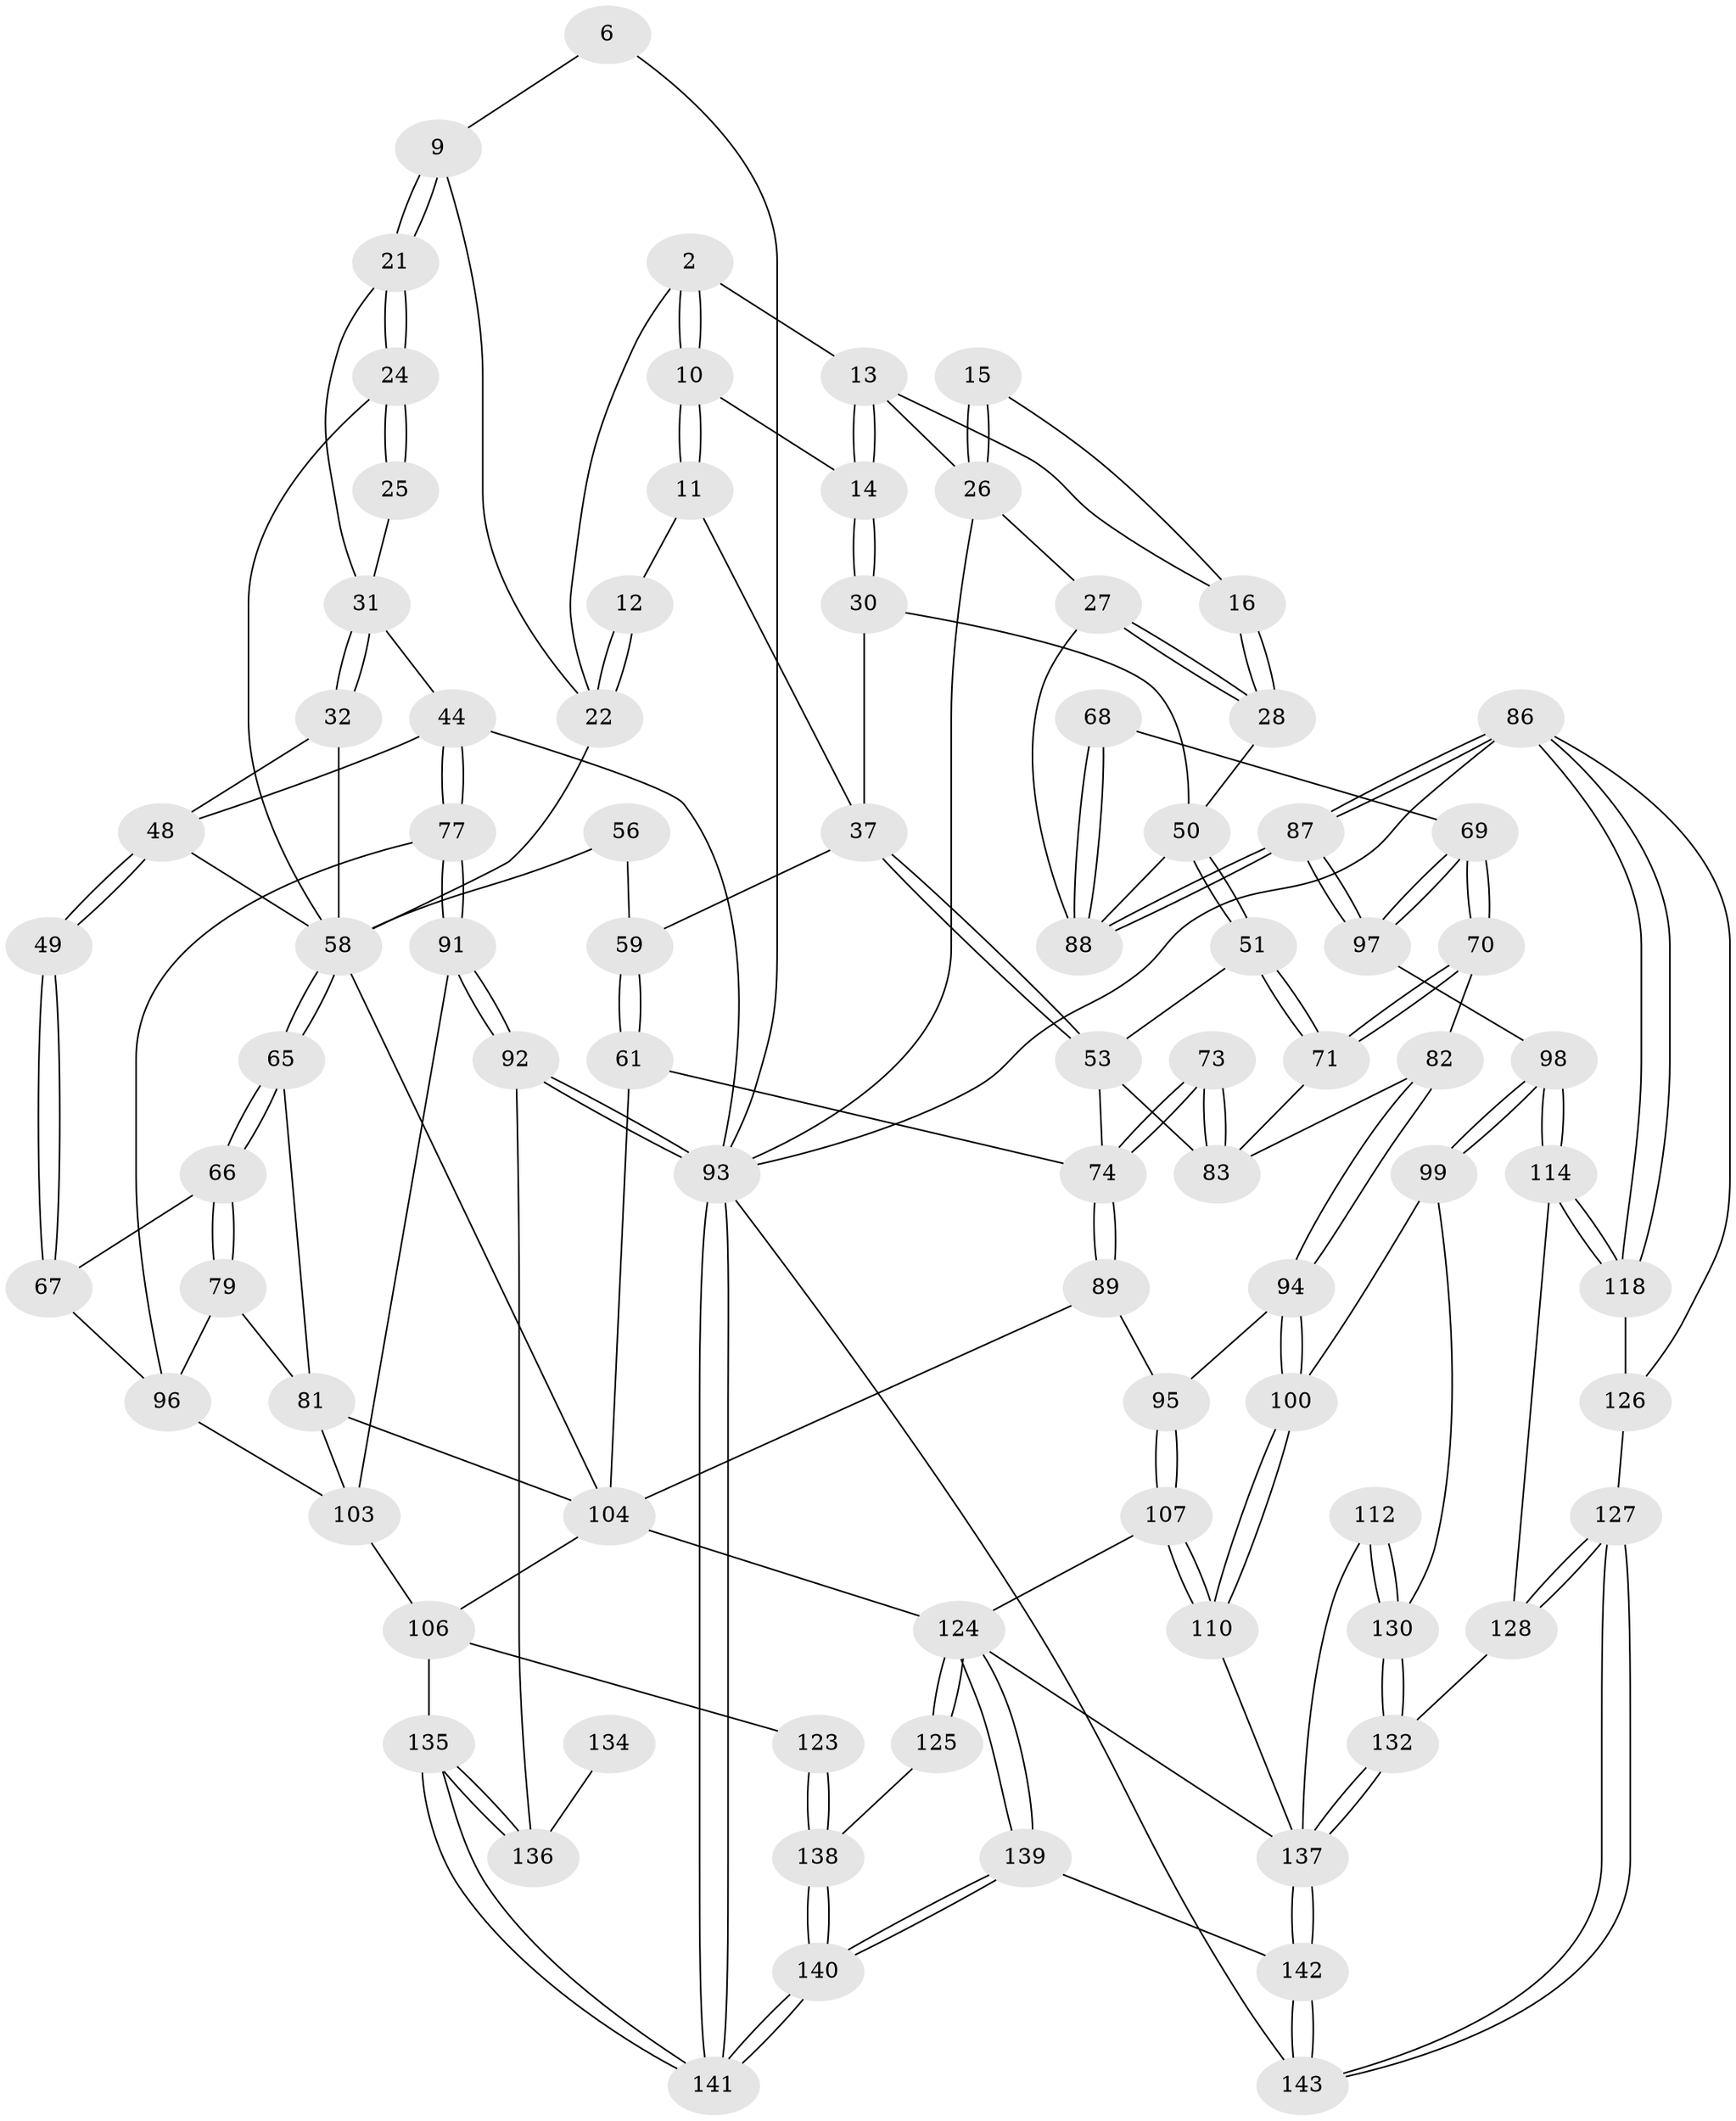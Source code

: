 // original degree distribution, {3: 0.02097902097902098, 4: 0.24475524475524477, 6: 0.23776223776223776, 5: 0.4965034965034965}
// Generated by graph-tools (version 1.1) at 2025/05/03/04/25 22:05:38]
// undirected, 85 vertices, 197 edges
graph export_dot {
graph [start="1"]
  node [color=gray90,style=filled];
  2 [pos="+0.620030065379359+0",super="+1"];
  6 [pos="+0.22629161977162285+0"];
  9 [pos="+0.21830700660707256+0.051323860433316194"];
  10 [pos="+0.5654244919986011+0.09395713825912451"];
  11 [pos="+0.5422685181932126+0.12826732551358186"];
  12 [pos="+0.4068138622888166+0.09096807475698782"];
  13 [pos="+0.8054825698239264+0.11628838453363693",super="+3"];
  14 [pos="+0.8034840057709283+0.11869336747409705"];
  15 [pos="+0.9369875033634912+0.1303794359073771"];
  16 [pos="+0.9340973863583658+0.1309536520234449"];
  21 [pos="+0.19220303299887095+0.08557693876934976"];
  22 [pos="+0.2887288979674625+0.2176995613731258",super="+8+7"];
  24 [pos="+0.2694842592727819+0.212618908470859"];
  25 [pos="+0.2613987558210376+0.20920851310351998"];
  26 [pos="+1+0.2043888277664977",super="+4"];
  27 [pos="+1+0.3331384317830226"];
  28 [pos="+0.8891892270952241+0.29594162835476456"];
  30 [pos="+0.7813405861939879+0.2619299659824936"];
  31 [pos="+0.12055590759591366+0.18148644860434518",super="+20"];
  32 [pos="+0.1840105565149428+0.3056478401627412"];
  37 [pos="+0.5480190553087734+0.3362542641005582",super="+36"];
  44 [pos="+0+0.5164561228917968",super="+42"];
  48 [pos="+0.15685683979934445+0.44698026397708546",super="+33+34+43"];
  49 [pos="+0.10256064493268965+0.4730283979636685"];
  50 [pos="+0.8357411959454575+0.4103362355775571",super="+29"];
  51 [pos="+0.7264714159210965+0.4792546958190646"];
  53 [pos="+0.558349978000169+0.3643464345431138",super="+52"];
  56 [pos="+0.33810579190195383+0.47765126518596374",super="+45"];
  58 [pos="+0.20413119133315077+0.48096285815958467",super="+57+47+46+41"];
  59 [pos="+0.3617968274687173+0.484108788963328",super="+38"];
  61 [pos="+0.382066767250901+0.5737673253968066"];
  65 [pos="+0.20648619883559338+0.49097546625732086"];
  66 [pos="+0.1724506870444221+0.6456140018051324"];
  67 [pos="+0.16401515299199557+0.6391691396894277"];
  68 [pos="+0.8563361558297341+0.6314639037788996"];
  69 [pos="+0.8554438328012027+0.6322814393423531"];
  70 [pos="+0.8393454450375596+0.6241176800263655"];
  71 [pos="+0.7416996129072042+0.5259284971384584"];
  73 [pos="+0.5858539010752366+0.6182328496722287"];
  74 [pos="+0.5252311217312965+0.6186214309836393",super="+60"];
  77 [pos="+0+0.5864716074664911"];
  79 [pos="+0.18239242566488073+0.6549829138476039"];
  81 [pos="+0.26130707911388956+0.676839851107242",super="+78"];
  82 [pos="+0.682137159412483+0.654494428026452"];
  83 [pos="+0.6616562577058263+0.6386574723635723",super="+75+72"];
  86 [pos="+1+0.8865831735184152",super="+85"];
  87 [pos="+1+0.8601719517614568"];
  88 [pos="+1+0.5602308716009236",super="+54+55"];
  89 [pos="+0.5201438968470403+0.6495474100742241"];
  91 [pos="+0+0.7083751720104817"];
  92 [pos="+0+0.8690119041258874"];
  93 [pos="+0+1",super="+17+84"];
  94 [pos="+0.6885341967665802+0.747069333735157"];
  95 [pos="+0.5571607301795803+0.720625691798749"];
  96 [pos="+0.11708823165349445+0.7193378237558179",super="+76"];
  97 [pos="+0.8583517055469019+0.698879433557772"];
  98 [pos="+0.8401444813019908+0.7324333151528636"];
  99 [pos="+0.7119628065567767+0.7632148236553935"];
  100 [pos="+0.6909114910406425+0.749645985305437"];
  103 [pos="+0.13337807264662227+0.8313187876355914",super="+101+102"];
  104 [pos="+0.38538862816632885+0.7752880058755262",super="+90+80+62+63"];
  106 [pos="+0.19571882453148245+0.8610254623099186",super="+105"];
  107 [pos="+0.5552119046642257+0.802820852105964"];
  110 [pos="+0.5934243502028769+0.8289618907445884"];
  112 [pos="+0.6446100201267474+0.8599447220205686"];
  114 [pos="+0.8468249491471785+0.7925272489938614"];
  118 [pos="+0.9179194923338914+0.8565280634684999"];
  123 [pos="+0.23214894609935202+0.8975968737100247"];
  124 [pos="+0.46525373349485455+0.9218520313433427",super="+120"];
  125 [pos="+0.42717542736293496+0.8983816561324898",super="+121"];
  126 [pos="+0.8775061681908725+0.9484519662837834"];
  127 [pos="+0.8729261703233371+0.9521969259099773"];
  128 [pos="+0.8253036388547875+0.9321875309981623",super="+115"];
  130 [pos="+0.6891271538626326+0.8970773586536338",super="+117+111"];
  132 [pos="+0.6974174494737224+1",super="+131"];
  134 [pos="+0.12502121623950918+0.8345860042873545"];
  135 [pos="+0.09361487979217469+0.9515499085864001"];
  136 [pos="+0.07296520584299086+0.9148353529123793",super="+133"];
  137 [pos="+0.6533118169619748+1",super="+119"];
  138 [pos="+0.2684239391380032+1",super="+129+122"];
  139 [pos="+0.34067707760880056+1"];
  140 [pos="+0.2638574747192417+1"];
  141 [pos="+0+1"];
  142 [pos="+0.6509055000402642+1"];
  143 [pos="+0.9925145459793876+1"];
  2 -- 10;
  2 -- 10;
  2 -- 13;
  2 -- 22;
  6 -- 9;
  6 -- 93;
  9 -- 21;
  9 -- 21;
  9 -- 22;
  10 -- 11;
  10 -- 11;
  10 -- 14;
  11 -- 12;
  11 -- 37;
  12 -- 22 [weight=2];
  12 -- 22;
  13 -- 14;
  13 -- 14;
  13 -- 16;
  13 -- 26;
  14 -- 30;
  14 -- 30;
  15 -- 16;
  15 -- 26 [weight=2];
  15 -- 26;
  16 -- 28;
  16 -- 28;
  21 -- 24;
  21 -- 24;
  21 -- 31;
  22 -- 58;
  24 -- 25;
  24 -- 25;
  24 -- 58;
  25 -- 31 [weight=2];
  26 -- 27;
  26 -- 93 [weight=2];
  27 -- 28;
  27 -- 28;
  27 -- 88;
  28 -- 50;
  30 -- 50;
  30 -- 37;
  31 -- 32;
  31 -- 32;
  31 -- 44;
  32 -- 48;
  32 -- 58;
  37 -- 53;
  37 -- 53;
  37 -- 59;
  44 -- 77;
  44 -- 77;
  44 -- 48 [weight=2];
  44 -- 93 [weight=2];
  48 -- 49 [weight=2];
  48 -- 49;
  48 -- 58;
  49 -- 67;
  49 -- 67;
  50 -- 51;
  50 -- 51;
  50 -- 88;
  51 -- 71;
  51 -- 71;
  51 -- 53;
  53 -- 74;
  53 -- 83;
  56 -- 59 [weight=2];
  56 -- 58 [weight=3];
  58 -- 65;
  58 -- 65;
  58 -- 104;
  59 -- 61;
  59 -- 61;
  61 -- 104;
  61 -- 74;
  65 -- 66;
  65 -- 66;
  65 -- 81;
  66 -- 67;
  66 -- 79;
  66 -- 79;
  67 -- 96;
  68 -- 69;
  68 -- 88 [weight=2];
  68 -- 88;
  69 -- 70;
  69 -- 70;
  69 -- 97;
  69 -- 97;
  70 -- 71;
  70 -- 71;
  70 -- 82;
  71 -- 83;
  73 -- 74;
  73 -- 74;
  73 -- 83 [weight=2];
  73 -- 83;
  74 -- 89;
  74 -- 89;
  77 -- 91;
  77 -- 91;
  77 -- 96;
  79 -- 96;
  79 -- 81;
  81 -- 104 [weight=2];
  81 -- 103;
  82 -- 83;
  82 -- 94;
  82 -- 94;
  86 -- 87;
  86 -- 87;
  86 -- 118;
  86 -- 118;
  86 -- 126;
  86 -- 93;
  87 -- 88;
  87 -- 88;
  87 -- 97;
  87 -- 97;
  89 -- 95;
  89 -- 104;
  91 -- 92;
  91 -- 92;
  91 -- 103;
  92 -- 93;
  92 -- 93;
  92 -- 136;
  93 -- 141;
  93 -- 141;
  93 -- 143;
  94 -- 95;
  94 -- 100;
  94 -- 100;
  95 -- 107;
  95 -- 107;
  96 -- 103;
  97 -- 98;
  98 -- 99;
  98 -- 99;
  98 -- 114;
  98 -- 114;
  99 -- 100;
  99 -- 130;
  100 -- 110;
  100 -- 110;
  103 -- 106;
  104 -- 106;
  104 -- 124;
  106 -- 135;
  106 -- 123;
  107 -- 110;
  107 -- 110;
  107 -- 124;
  110 -- 137;
  112 -- 130 [weight=2];
  112 -- 130;
  112 -- 137;
  114 -- 118;
  114 -- 118;
  114 -- 128;
  118 -- 126;
  123 -- 138 [weight=2];
  123 -- 138;
  124 -- 125 [weight=2];
  124 -- 125;
  124 -- 139;
  124 -- 139;
  124 -- 137;
  125 -- 138 [weight=2];
  126 -- 127;
  127 -- 128;
  127 -- 128;
  127 -- 143;
  127 -- 143;
  128 -- 132 [weight=2];
  130 -- 132 [weight=2];
  130 -- 132;
  132 -- 137;
  132 -- 137;
  134 -- 136 [weight=2];
  135 -- 136;
  135 -- 136;
  135 -- 141;
  135 -- 141;
  137 -- 142;
  137 -- 142;
  138 -- 140;
  138 -- 140;
  139 -- 140;
  139 -- 140;
  139 -- 142;
  140 -- 141;
  140 -- 141;
  142 -- 143;
  142 -- 143;
}
